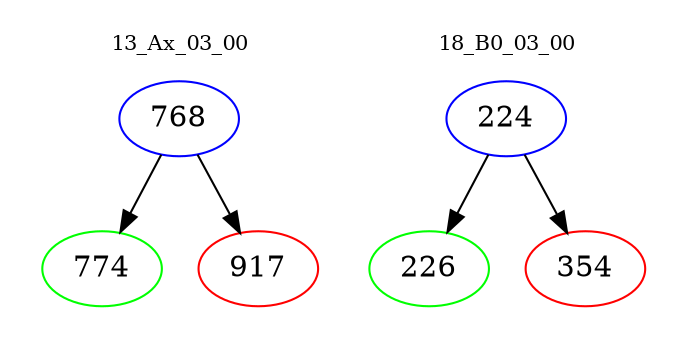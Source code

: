 digraph{
subgraph cluster_0 {
color = white
label = "13_Ax_03_00";
fontsize=10;
T0_768 [label="768", color="blue"]
T0_768 -> T0_774 [color="black"]
T0_774 [label="774", color="green"]
T0_768 -> T0_917 [color="black"]
T0_917 [label="917", color="red"]
}
subgraph cluster_1 {
color = white
label = "18_B0_03_00";
fontsize=10;
T1_224 [label="224", color="blue"]
T1_224 -> T1_226 [color="black"]
T1_226 [label="226", color="green"]
T1_224 -> T1_354 [color="black"]
T1_354 [label="354", color="red"]
}
}

